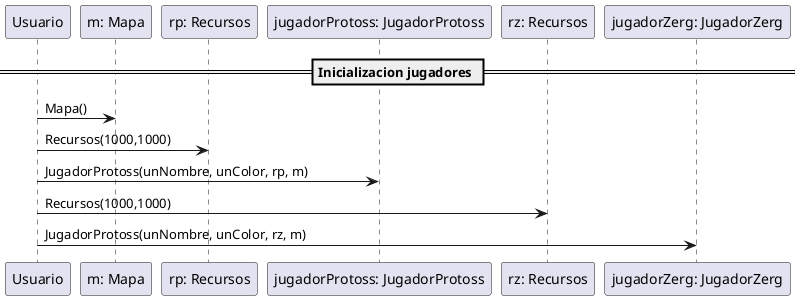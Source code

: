 test05UnZealotAtacaAUnZerlingYLaVidaDelZerlingDisminuyeLoIndicado()

Nota: Suponemos que el tiempo esta avanzado del tal forma que las unidades estan operables y no en construccion.

@startuml

== Inicializacion jugadores ==

Usuario->"m: Mapa": Mapa()
Usuario->"rp: Recursos": Recursos(1000,1000)
Usuario->"jugadorProtoss: JugadorProtoss": JugadorProtoss(unNombre, unColor, rp, m)
Usuario->"rz: Recursos": Recursos(1000,1000)
Usuario->"jugadorZerg: JugadorZerg": JugadorProtoss(unNombre, unColor, rz, m)

@enduml

@startuml

== Inicializacion unidad Zealot ==

Usuario -> "tipoZealot: Zealot": Zealot(jugadorProtoss)
Usuario -> "tiempoZealot: Tiempo": Tiempo(-4)
Usuario -> "ubicacionZealot: Ubicacion": Ubicacion(0,0)
Usuario -> "unidadZealot: Unidad": Unidad(tiempoZerling, ubicacionZealot, tipoZealot)

@enduml

@startuml

== Inicializacion unidad Zerling ==

Usuario -> "tipoZerling: Zerling": Zerling(jugadorZerg)
Usuario -> "tiempoZerling: Tiempo": Tiempo(-2)
Usuario -> "ubicacionZerling: Ubicacion": Ubicacion(0,0)
Usuario -> "unidadZerling: Unidad": Unidad(tiempoZerling, ubicacionZerling, tipoZerling)

@enduml

@startuml

== Caso de uso ==

Usuario -> "unidadZealot: Unidad": atacar(unidadZerling)
"unidadZealot: Unidad" -> "tipoZealot: Zealot": atacar(unidadZerling, this)

loop para cada ataque
"tipoZealot: Zealot" -> "tipoZealot: Zealot": estaEnRangoDeAtaque(unidadZerling, ataqueZealot)
"tipoZealot: Zealot" -> "unidadZealot: Unidad": ubicacion()
"unidadZealot: Unidad" --> "tipoZealot: Zealot"
"tipoZealot: Zealot" -> "unidadZerling: Unidad": ubicacion()
"unidadZerling: Unidad" --> "tipoZealot: Zealot": ubicacionZerling
"tipoZealot: Zealot" -> "ubicacionZealot: Ubicacion": distanciaCon(ubicacionZerling)
"ubicacionZealot: Ubicacion" --> "tipoZealot: Zealot": 0
"tipoZealot: Zealot" -> "ataqueZealot: Ataque": rango()
"ataqueZealot: Ataque" -> "tipoZealot: Zealot": 1
"tipoZealot: Zealot" --> "tipoZealot: Zealot": true

"tipoZealot: Zealot" -> "ataqueZealot: Ataque": atacarA(unidadZerling, unidadZealot)

"ataqueZealot: Ataque" -> "superficieAtaqueZealot: Superficie": atacableTieneLaMismaSuperficie(unidadZerling)
"superficieAtaqueZealot: Superficie" -> "unidadZerling: Unidad": compararSuperficie(Tierra)
"unidadZerling: Unidad" -> "tipoZerling: Zerling": compararSuperficie(Tierra)
"tipoZerling: Zerling" -> "superficieZerling: Superficie": compararTipos(Tierra)
"superficieZerling: Superficie" --> "tipoZerling: Zerling": true
"tipoZerling: Zerling" --> "unidadZerling: Unidad": true
"unidadZerling: Unidad" --> "superficieAtaqueZealot: Superficie": true
"superficieAtaqueZealot: Superficie" --> "ataqueZealot: Ataque": true

"ataqueZealot: Ataque" -> "unidadZerling: Unidad": recibirAtaque(8, unidadZealot)
"unidadZerling: Unidad" -> "tipoZerling: Zerling": recibirAtaque(8 unidadZealot)
"tipoZerling: Zerling" -> "vidaZerling: Vida": recibirDanioPor(8, unidadZealot, unidadZerling, jugadorZerg)
"vidaZerling: Vida" --> "tipoZerling: Zerling"
"tipoZerling: Zerling" --> "tipoZerling: Zerling"
"tipoZerling: Zerling" --> "unidadZerling: Unidad"
"unidadZerling: Unidad" --> "ataqueZealot: Ataque"
"ataqueZealot: Ataque" --> "tipoZealot: Zealot"
end

Usuario -> "unidadZerling: Unidad": vidaRestante()
"unidadZerling: Unidad" -> "tipoZerling: Zerling": vidaRestante()
"tipoZerling: Zerling" -> "vidaZerling: Vida": restante()
"vidaZerling: Vida" --> "tipoZerling: Zerling": 27
"tipoZerling: Zerling" --> "unidadZerling: Unidad": 27
"unidadZerling: Unidad" --> Usuario: 27

@enduml

@startuml

== Caso de uso ==

Usuario -> "unidadZealot: Unidad": atacar(unidadZerling)
"unidadZealot: Unidad" -> "tipoZealot: Zealot": atacar(unidadZerling, this)
"tipoZealot: Zealot" --> "unidadZealot: Unidad"
"unidadZealot: Unidad" --> Usuario

Usuario -> "unidadZerling: Unidad": vidaRestante()
"unidadZerling: Unidad" -> "tipoZerling: Zerling": vidaRestante()
"tipoZerling: Zerling" -> "vidaZerling: Vida": restante()
"vidaZerling: Vida" --> "tipoZerling: Zerling": 27
"tipoZerling: Zerling" --> "unidadZerling: Unidad": 27
"unidadZerling: Unidad" --> Usuario: 27

@enduml

@startuml

== Caso de uso: Verificacion de rango ==

loop para cada ataque
"tipoZealot: Zealot" -> "tipoZealot: Zealot": estaEnRangoDeAtaque(unidadZerling, ataqueZealot)
"tipoZealot: Zealot" -> "unidadZealot: Unidad": ubicacion()
"unidadZealot: Unidad" --> "tipoZealot: Zealot"
"tipoZealot: Zealot" -> "unidadZerling: Unidad": ubicacion()
"unidadZerling: Unidad" --> "tipoZealot: Zealot": ubicacionZerling
"tipoZealot: Zealot" -> "ubicacionZealot: Ubicacion": distanciaCon(ubicacionZerling)
"ubicacionZealot: Ubicacion" --> "tipoZealot: Zealot": 0
"tipoZealot: Zealot" -> "ataqueZealot: Ataque": rango()
"ataqueZealot: Ataque" -> "tipoZealot: Zealot": 1
"tipoZealot: Zealot" --> "tipoZealot: Zealot": true
end

@enduml

@startuml

== Caso de uso: Verificacion de compatibilidad de superficies ==

loop para cada ataque
"tipoZealot: Zealot" -> "ataqueZealot: Ataque": atacarA(unidadZerling, unidadZealot)

"ataqueZealot: Ataque" -> "superficieAtaqueZealot: Superficie": atacableTieneLaMismaSuperficie(unidadZerling)
"superficieAtaqueZealot: Superficie" -> "unidadZerling: Unidad": compararSuperficie(Tierra)
"unidadZerling: Unidad" -> "tipoZerling: Zerling": compararSuperficie(Tierra)
"tipoZerling: Zerling" -> "superficieZerling: Superficie": compararTipos(Tierra)
"superficieZerling: Superficie" --> "tipoZerling: Zerling": true
"tipoZerling: Zerling" --> "unidadZerling: Unidad": true
"unidadZerling: Unidad" --> "superficieAtaqueZealot: Superficie": true
"superficieAtaqueZealot: Superficie" --> "ataqueZealot: Ataque": true
end

@enduml

@startuml

== Caso de uso: Recibir ataque ==

loop para cada ataque
"ataqueZealot: Ataque" -> "unidadZerling: Unidad": recibirAtaque(8, unidadZealot)
"unidadZerling: Unidad" -> "tipoZerling: Zerling": recibirAtaque(8 unidadZealot)
"tipoZerling: Zerling" -> "vidaZerling: Vida": recibirDanioPor(8, unidadZealot, unidadZerling, jugadorZerg)
"vidaZerling: Vida" --> "tipoZerling: Zerling"
"tipoZerling: Zerling" --> "tipoZerling: Zerling"
"tipoZerling: Zerling" --> "unidadZerling: Unidad"
"unidadZerling: Unidad" --> "ataqueZealot: Ataque"
"ataqueZealot: Ataque" --> "tipoZealot: Zealot"
end

@enduml